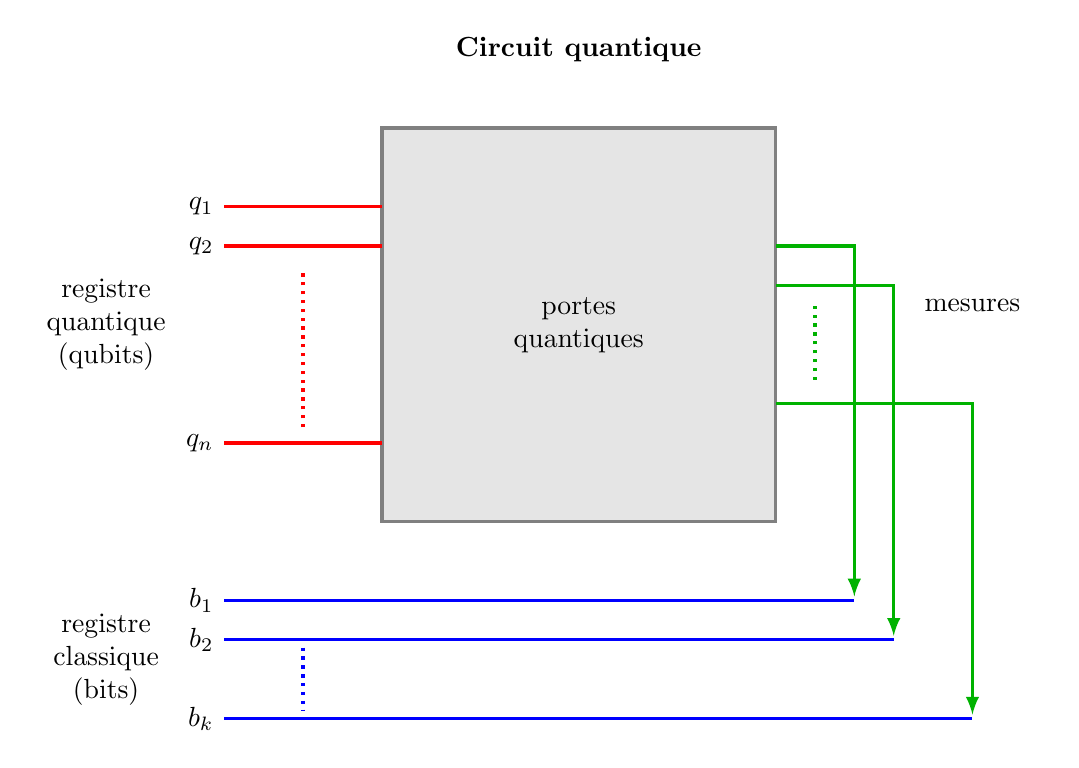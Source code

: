 \begin{tikzpicture}[scale=1]

\filldraw[gray,fill=black!10, very thick] (0,0) rectangle ++(5,5);


\draw[red, very thick] (0,4) -- ++(-2,0) node[left,black]{$q_1$};
\draw[red, very thick] (0,3.5) -- ++(-2,0) node[left,black]{$q_2$};
\draw[red, very thick,dotted] (-1,1.2) -- ++ (0,2);
\draw[red, very thick] (0,1) -- ++(-2,0) node[left,black]{$q_n$};

\draw[blue, very thick] (-2,-1) node[left,black]{$b_1$} -- ++(8,0);
\draw[blue, very thick] (-2,-1.5) node[left,black]{$b_2$} -- ++(8.5,0);
\draw[blue, very thick,dotted] (-1,-1.6) -- ++ (0,-0.8);
\draw[blue, very thick] (-2,-2.5) node[left,black]{$b_k$} -- ++(9.5,0);

\draw[->,>=latex,green!70!black, very thick] (5,3.5) -- ++(1,0) -- ++(0,-4.5+0.05);
\draw[->,>=latex,green!70!black, very thick] (5,3) -- ++(1.5,0) -- ++(0,-4.5+0.05);
\draw[->,>=latex,green!70!black, very thick] (5,1.5) -- ++(2.5,0) -- ++(0,-4+0.05);
\draw[green!70!black, very thick,dotted] (5.5,1.8) -- ++ (0,1);

\node[text width=5em, align=center,scale=1] at (2.5,2.5) {portes quantiques};
\node[text width=5em, left,align=center,scale=1] at (-2.5,2.5) {registre quantique (qubits)};
\node[text width=5em, left,align=center,scale=1] at (-2.5,-1.75) {registre classique (bits)};
\node[text width=5em, align=center,scale=1] at (7.5,2.75) {mesures};

\node[scale=1] at (2.5,6) {\bf Circuit quantique};
\end{tikzpicture}